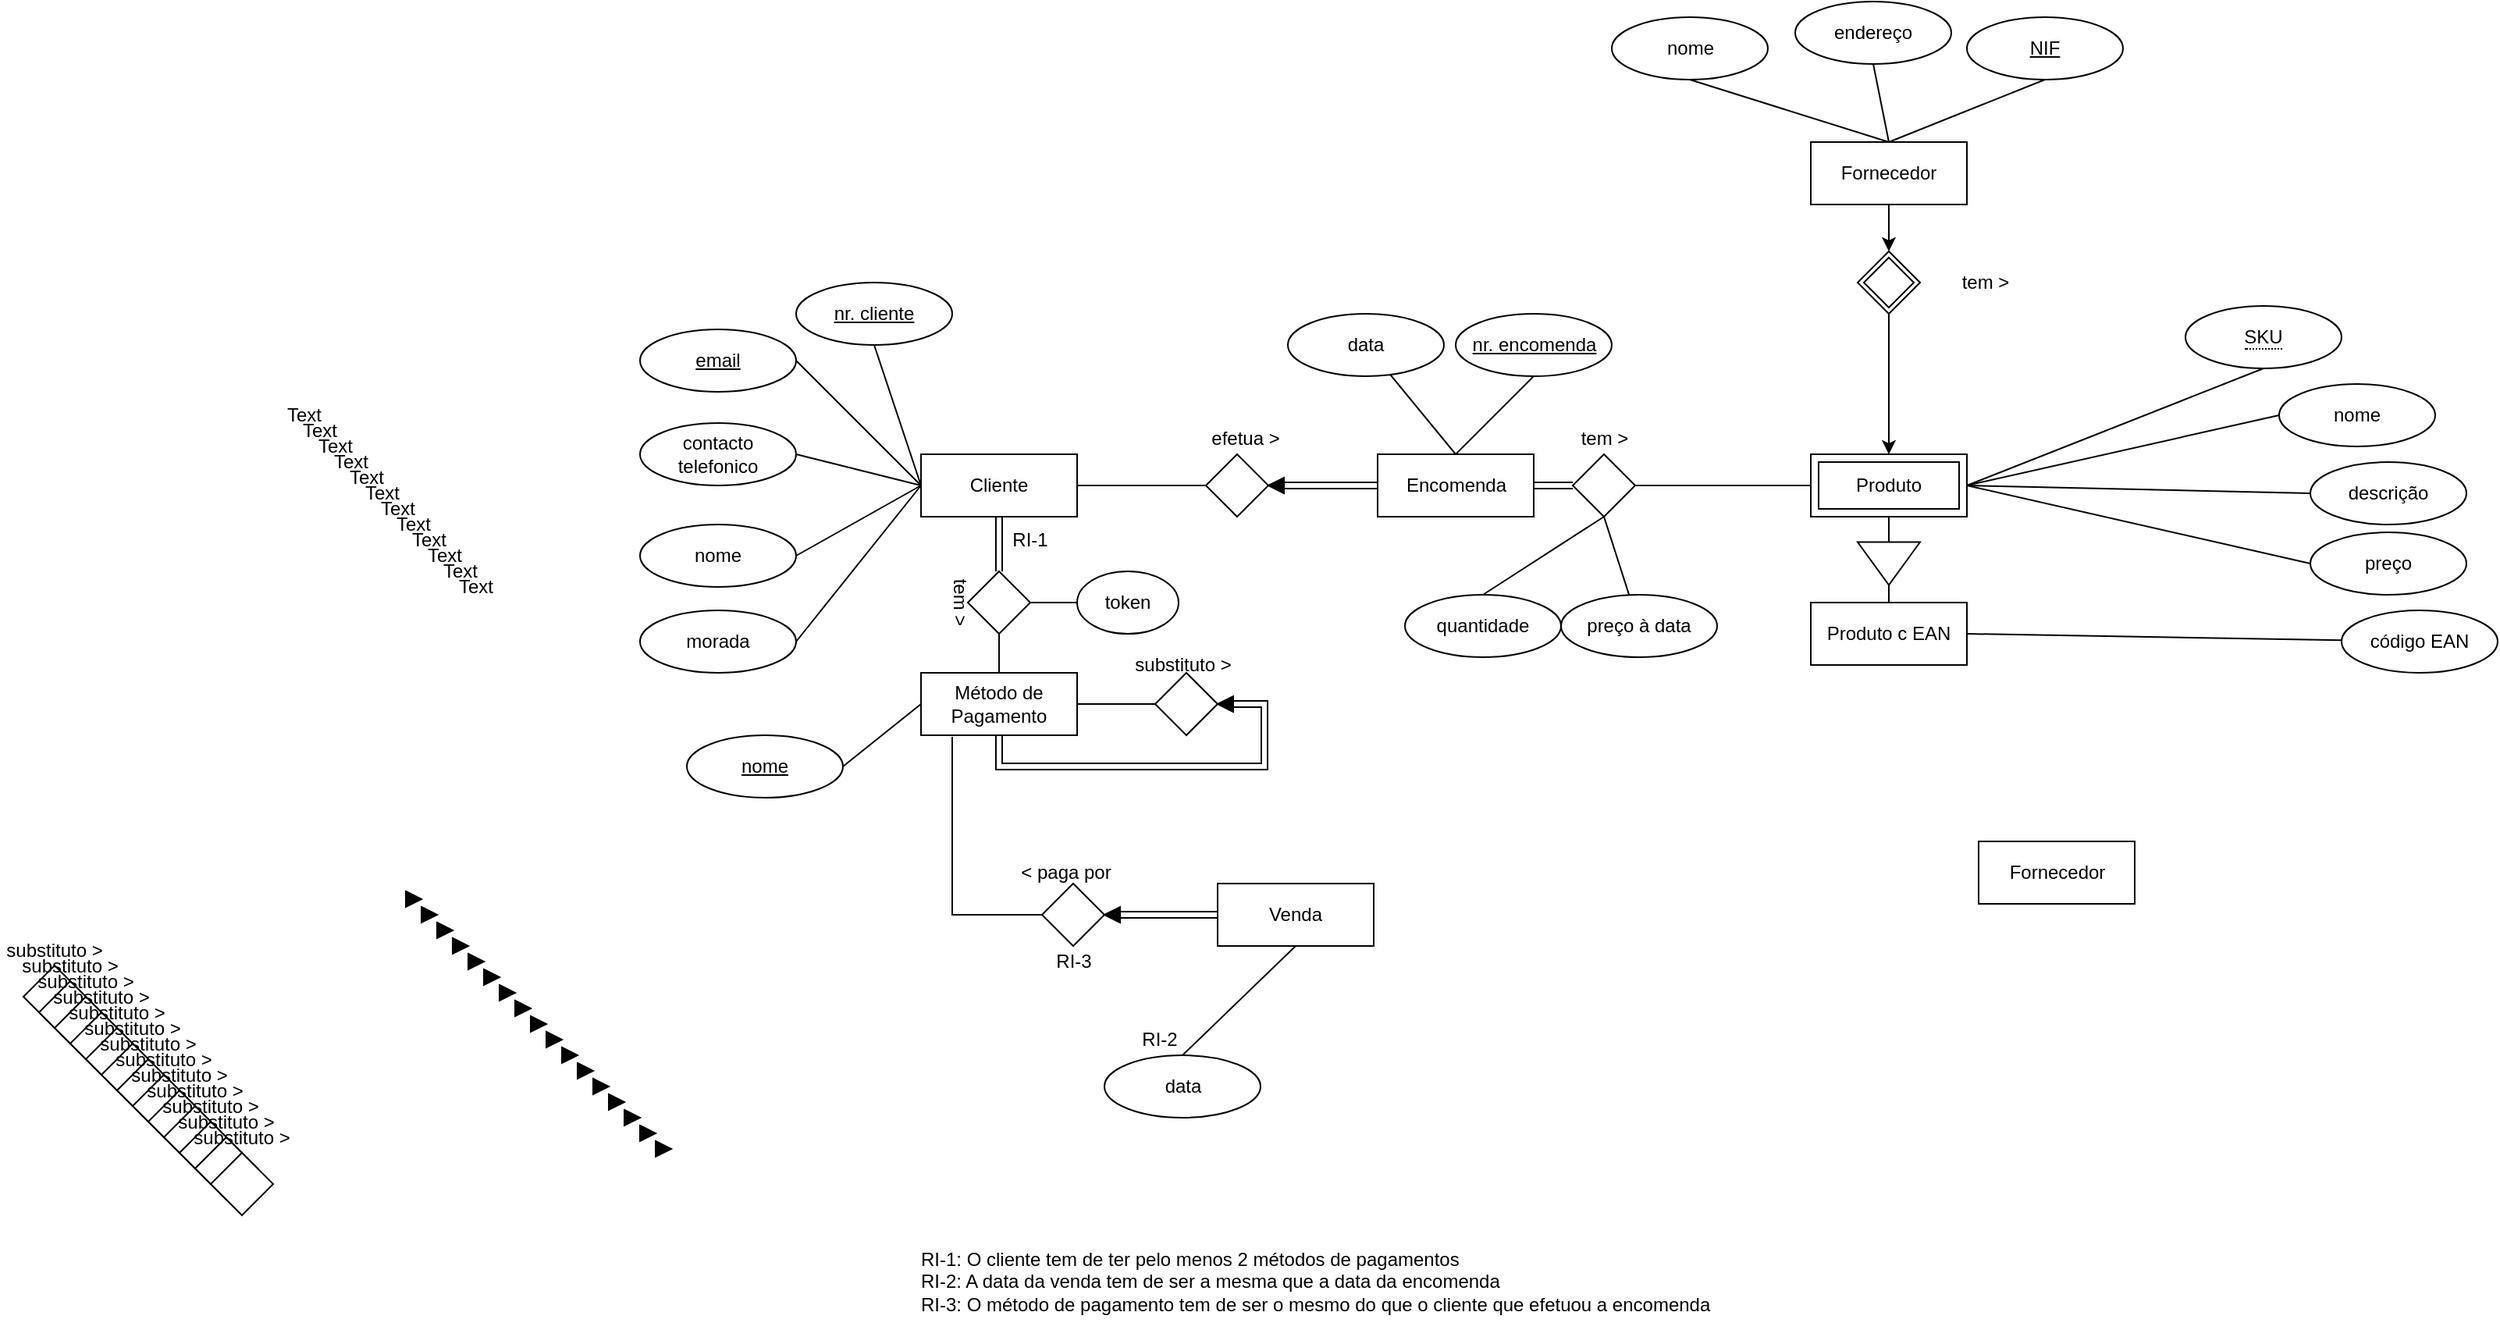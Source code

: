 <mxfile version="21.3.0" type="github">
  <diagram name="Página-1" id="y2fjRV4uYD4Q84c89YPK">
    <mxGraphModel dx="2684" dy="2190" grid="1" gridSize="10" guides="1" tooltips="1" connect="1" arrows="1" fold="1" page="1" pageScale="1" pageWidth="827" pageHeight="1169" math="0" shadow="0">
      <root>
        <mxCell id="0" />
        <mxCell id="1" parent="0" />
        <mxCell id="JnHoamfneufo5HsruB0j-102" style="edgeStyle=orthogonalEdgeStyle;rounded=0;orthogonalLoop=1;jettySize=auto;html=1;exitX=1;exitY=0.5;exitDx=0;exitDy=0;entryX=0;entryY=0.5;entryDx=0;entryDy=0;endArrow=none;endFill=0;" edge="1" parent="1" source="JnHoamfneufo5HsruB0j-5" target="JnHoamfneufo5HsruB0j-99">
          <mxGeometry relative="1" as="geometry">
            <mxPoint x="352.5" y="270" as="sourcePoint" />
          </mxGeometry>
        </mxCell>
        <mxCell id="JnHoamfneufo5HsruB0j-118" style="edgeStyle=orthogonalEdgeStyle;rounded=0;orthogonalLoop=1;jettySize=auto;html=1;exitX=0.5;exitY=1;exitDx=0;exitDy=0;entryX=0.5;entryY=0;entryDx=0;entryDy=0;shape=link;" edge="1" parent="1" source="JnHoamfneufo5HsruB0j-5" target="JnHoamfneufo5HsruB0j-97">
          <mxGeometry relative="1" as="geometry" />
        </mxCell>
        <mxCell id="JnHoamfneufo5HsruB0j-5" value="Cliente" style="whiteSpace=wrap;html=1;align=center;" vertex="1" parent="1">
          <mxGeometry x="150" y="250" width="100" height="40" as="geometry" />
        </mxCell>
        <mxCell id="JnHoamfneufo5HsruB0j-129" style="edgeStyle=orthogonalEdgeStyle;rounded=0;orthogonalLoop=1;jettySize=auto;html=1;exitX=1;exitY=0.5;exitDx=0;exitDy=0;entryX=0;entryY=0.5;entryDx=0;entryDy=0;shape=link;" edge="1" parent="1" source="JnHoamfneufo5HsruB0j-6" target="JnHoamfneufo5HsruB0j-95">
          <mxGeometry relative="1" as="geometry" />
        </mxCell>
        <mxCell id="JnHoamfneufo5HsruB0j-135" style="edgeStyle=orthogonalEdgeStyle;rounded=0;orthogonalLoop=1;jettySize=auto;html=1;exitX=0;exitY=0.5;exitDx=0;exitDy=0;entryX=0;entryY=0.5;entryDx=0;entryDy=0;shape=link;" edge="1" parent="1" source="JnHoamfneufo5HsruB0j-6" target="JnHoamfneufo5HsruB0j-131">
          <mxGeometry relative="1" as="geometry">
            <mxPoint x="425" y="270" as="targetPoint" />
            <Array as="points" />
          </mxGeometry>
        </mxCell>
        <mxCell id="JnHoamfneufo5HsruB0j-136" style="rounded=0;orthogonalLoop=1;jettySize=auto;html=1;exitX=0.5;exitY=0;exitDx=0;exitDy=0;endArrow=none;endFill=0;" edge="1" parent="1" source="JnHoamfneufo5HsruB0j-6" target="JnHoamfneufo5HsruB0j-104">
          <mxGeometry relative="1" as="geometry" />
        </mxCell>
        <mxCell id="JnHoamfneufo5HsruB0j-137" style="rounded=0;orthogonalLoop=1;jettySize=auto;html=1;exitX=0.5;exitY=0;exitDx=0;exitDy=0;entryX=0.5;entryY=1;entryDx=0;entryDy=0;endArrow=none;endFill=0;" edge="1" parent="1" source="JnHoamfneufo5HsruB0j-6" target="JnHoamfneufo5HsruB0j-105">
          <mxGeometry relative="1" as="geometry" />
        </mxCell>
        <mxCell id="JnHoamfneufo5HsruB0j-6" value="Encomenda" style="whiteSpace=wrap;html=1;align=center;" vertex="1" parent="1">
          <mxGeometry x="442.5" y="250" width="100" height="40" as="geometry" />
        </mxCell>
        <mxCell id="JnHoamfneufo5HsruB0j-130" style="edgeStyle=orthogonalEdgeStyle;rounded=0;orthogonalLoop=1;jettySize=auto;html=1;exitX=0;exitY=0.5;exitDx=0;exitDy=0;entryX=1;entryY=0.5;entryDx=0;entryDy=0;endArrow=none;endFill=0;" edge="1" parent="1" source="JnHoamfneufo5HsruB0j-7" target="JnHoamfneufo5HsruB0j-95">
          <mxGeometry relative="1" as="geometry" />
        </mxCell>
        <mxCell id="JnHoamfneufo5HsruB0j-142" style="rounded=0;orthogonalLoop=1;jettySize=auto;html=1;exitX=1;exitY=0.5;exitDx=0;exitDy=0;entryX=0.5;entryY=1;entryDx=0;entryDy=0;endArrow=none;endFill=0;" edge="1" parent="1" source="JnHoamfneufo5HsruB0j-7" target="JnHoamfneufo5HsruB0j-225">
          <mxGeometry relative="1" as="geometry">
            <mxPoint x="886.25" y="210" as="targetPoint" />
          </mxGeometry>
        </mxCell>
        <mxCell id="JnHoamfneufo5HsruB0j-217" style="edgeStyle=orthogonalEdgeStyle;rounded=0;orthogonalLoop=1;jettySize=auto;html=1;exitX=0.5;exitY=1;exitDx=0;exitDy=0;entryX=0;entryY=0.5;entryDx=0;entryDy=0;endArrow=none;endFill=0;" edge="1" parent="1" source="JnHoamfneufo5HsruB0j-7" target="JnHoamfneufo5HsruB0j-216">
          <mxGeometry relative="1" as="geometry" />
        </mxCell>
        <mxCell id="JnHoamfneufo5HsruB0j-41" style="edgeStyle=orthogonalEdgeStyle;rounded=0;orthogonalLoop=1;jettySize=auto;html=1;exitX=1;exitY=0.5;exitDx=0;exitDy=0;endArrow=none;endFill=0;" edge="1" parent="1" source="JnHoamfneufo5HsruB0j-8" target="JnHoamfneufo5HsruB0j-24">
          <mxGeometry relative="1" as="geometry" />
        </mxCell>
        <mxCell id="JnHoamfneufo5HsruB0j-62" style="edgeStyle=orthogonalEdgeStyle;rounded=0;orthogonalLoop=1;jettySize=auto;html=1;exitX=0.5;exitY=1;exitDx=0;exitDy=0;entryX=0;entryY=0.5;entryDx=0;entryDy=0;endArrow=none;endFill=0;shape=link;" edge="1" parent="1" source="JnHoamfneufo5HsruB0j-8" target="JnHoamfneufo5HsruB0j-44">
          <mxGeometry relative="1" as="geometry" />
        </mxCell>
        <mxCell id="JnHoamfneufo5HsruB0j-127" style="rounded=0;orthogonalLoop=1;jettySize=auto;html=1;exitX=0;exitY=0.5;exitDx=0;exitDy=0;entryX=1;entryY=0.5;entryDx=0;entryDy=0;endArrow=none;endFill=0;" edge="1" parent="1" source="JnHoamfneufo5HsruB0j-8" target="JnHoamfneufo5HsruB0j-126">
          <mxGeometry relative="1" as="geometry" />
        </mxCell>
        <mxCell id="JnHoamfneufo5HsruB0j-8" value="Método de Pagamento" style="whiteSpace=wrap;html=1;align=center;" vertex="1" parent="1">
          <mxGeometry x="150" y="390" width="100" height="40" as="geometry" />
        </mxCell>
        <mxCell id="JnHoamfneufo5HsruB0j-24" value="" style="shape=rhombus;perimeter=rhombusPerimeter;whiteSpace=wrap;html=1;align=center;" vertex="1" parent="1">
          <mxGeometry x="300" y="390" width="40" height="40" as="geometry" />
        </mxCell>
        <mxCell id="JnHoamfneufo5HsruB0j-25" value="Text" style="text;html=1;strokeColor=none;fillColor=none;align=center;verticalAlign=middle;whiteSpace=wrap;rounded=0;" vertex="1" parent="1">
          <mxGeometry x="-275" y="210" width="60" height="30" as="geometry" />
        </mxCell>
        <mxCell id="JnHoamfneufo5HsruB0j-26" value="Text" style="text;html=1;strokeColor=none;fillColor=none;align=center;verticalAlign=middle;whiteSpace=wrap;rounded=0;" vertex="1" parent="1">
          <mxGeometry x="-265" y="220" width="60" height="30" as="geometry" />
        </mxCell>
        <mxCell id="JnHoamfneufo5HsruB0j-27" value="Text" style="text;html=1;strokeColor=none;fillColor=none;align=center;verticalAlign=middle;whiteSpace=wrap;rounded=0;" vertex="1" parent="1">
          <mxGeometry x="-255" y="230" width="60" height="30" as="geometry" />
        </mxCell>
        <mxCell id="JnHoamfneufo5HsruB0j-28" value="Text" style="text;html=1;strokeColor=none;fillColor=none;align=center;verticalAlign=middle;whiteSpace=wrap;rounded=0;" vertex="1" parent="1">
          <mxGeometry x="-245" y="240" width="60" height="30" as="geometry" />
        </mxCell>
        <mxCell id="JnHoamfneufo5HsruB0j-29" value="Text" style="text;html=1;strokeColor=none;fillColor=none;align=center;verticalAlign=middle;whiteSpace=wrap;rounded=0;" vertex="1" parent="1">
          <mxGeometry x="-235" y="250" width="60" height="30" as="geometry" />
        </mxCell>
        <mxCell id="JnHoamfneufo5HsruB0j-30" value="Text" style="text;html=1;strokeColor=none;fillColor=none;align=center;verticalAlign=middle;whiteSpace=wrap;rounded=0;" vertex="1" parent="1">
          <mxGeometry x="-225" y="260" width="60" height="30" as="geometry" />
        </mxCell>
        <mxCell id="JnHoamfneufo5HsruB0j-31" value="Text" style="text;html=1;strokeColor=none;fillColor=none;align=center;verticalAlign=middle;whiteSpace=wrap;rounded=0;" vertex="1" parent="1">
          <mxGeometry x="-215" y="270" width="60" height="30" as="geometry" />
        </mxCell>
        <mxCell id="JnHoamfneufo5HsruB0j-32" value="Text" style="text;html=1;strokeColor=none;fillColor=none;align=center;verticalAlign=middle;whiteSpace=wrap;rounded=0;" vertex="1" parent="1">
          <mxGeometry x="-205" y="280" width="60" height="30" as="geometry" />
        </mxCell>
        <mxCell id="JnHoamfneufo5HsruB0j-33" value="Text" style="text;html=1;strokeColor=none;fillColor=none;align=center;verticalAlign=middle;whiteSpace=wrap;rounded=0;" vertex="1" parent="1">
          <mxGeometry x="-195" y="290" width="60" height="30" as="geometry" />
        </mxCell>
        <mxCell id="JnHoamfneufo5HsruB0j-34" value="Text" style="text;html=1;strokeColor=none;fillColor=none;align=center;verticalAlign=middle;whiteSpace=wrap;rounded=0;" vertex="1" parent="1">
          <mxGeometry x="-185" y="300" width="60" height="30" as="geometry" />
        </mxCell>
        <mxCell id="JnHoamfneufo5HsruB0j-35" value="Text" style="text;html=1;strokeColor=none;fillColor=none;align=center;verticalAlign=middle;whiteSpace=wrap;rounded=0;" vertex="1" parent="1">
          <mxGeometry x="-175" y="310" width="60" height="30" as="geometry" />
        </mxCell>
        <mxCell id="JnHoamfneufo5HsruB0j-36" value="Text" style="text;html=1;strokeColor=none;fillColor=none;align=center;verticalAlign=middle;whiteSpace=wrap;rounded=0;" vertex="1" parent="1">
          <mxGeometry x="-165" y="320" width="60" height="30" as="geometry" />
        </mxCell>
        <mxCell id="JnHoamfneufo5HsruB0j-37" value="&lt;div style=&quot;&quot;&gt;&lt;span style=&quot;background-color: initial;&quot;&gt;RI-1: O cliente tem de ter pelo menos 2 métodos de pagamentos&lt;/span&gt;&lt;/div&gt;RI-2: A data da venda tem de ser a mesma que a data da encomenda&lt;br&gt;&lt;span style=&quot;background-color: initial;&quot;&gt;RI-3: O método de pagamento tem de ser o mesmo do que o cliente que efetuou a encomenda&lt;/span&gt;" style="text;html=1;strokeColor=none;fillColor=none;align=left;verticalAlign=middle;whiteSpace=wrap;rounded=0;" vertex="1" parent="1">
          <mxGeometry x="147.5" y="750" width="572.5" height="60" as="geometry" />
        </mxCell>
        <mxCell id="JnHoamfneufo5HsruB0j-38" value="RI-2" style="text;html=1;strokeColor=none;fillColor=none;align=center;verticalAlign=middle;whiteSpace=wrap;rounded=0;" vertex="1" parent="1">
          <mxGeometry x="272.5" y="610" width="60" height="30" as="geometry" />
        </mxCell>
        <mxCell id="JnHoamfneufo5HsruB0j-39" value="RI-1" style="text;html=1;strokeColor=none;fillColor=none;align=center;verticalAlign=middle;whiteSpace=wrap;rounded=0;" vertex="1" parent="1">
          <mxGeometry x="190" y="290" width="60" height="30" as="geometry" />
        </mxCell>
        <mxCell id="JnHoamfneufo5HsruB0j-40" value="substituto &amp;gt;" style="text;html=1;strokeColor=none;fillColor=none;align=center;verticalAlign=middle;whiteSpace=wrap;rounded=0;" vertex="1" parent="1">
          <mxGeometry x="282.5" y="370" width="70" height="30" as="geometry" />
        </mxCell>
        <mxCell id="JnHoamfneufo5HsruB0j-44" value="" style="triangle;whiteSpace=wrap;html=1;fillStyle=solid;fillColor=#030303;rotation=-180;" vertex="1" parent="1">
          <mxGeometry x="340" y="405" width="10" height="10" as="geometry" />
        </mxCell>
        <mxCell id="JnHoamfneufo5HsruB0j-45" value="" style="triangle;whiteSpace=wrap;html=1;fillStyle=solid;fillColor=#030303;" vertex="1" parent="1">
          <mxGeometry x="-180" y="530" width="10" height="10" as="geometry" />
        </mxCell>
        <mxCell id="JnHoamfneufo5HsruB0j-46" value="" style="triangle;whiteSpace=wrap;html=1;fillStyle=solid;fillColor=#030303;" vertex="1" parent="1">
          <mxGeometry x="-170" y="540" width="10" height="10" as="geometry" />
        </mxCell>
        <mxCell id="JnHoamfneufo5HsruB0j-47" value="" style="triangle;whiteSpace=wrap;html=1;fillStyle=solid;fillColor=#030303;" vertex="1" parent="1">
          <mxGeometry x="-160" y="550" width="10" height="10" as="geometry" />
        </mxCell>
        <mxCell id="JnHoamfneufo5HsruB0j-48" value="" style="triangle;whiteSpace=wrap;html=1;fillStyle=solid;fillColor=#030303;" vertex="1" parent="1">
          <mxGeometry x="-150" y="560" width="10" height="10" as="geometry" />
        </mxCell>
        <mxCell id="JnHoamfneufo5HsruB0j-49" value="" style="triangle;whiteSpace=wrap;html=1;fillStyle=solid;fillColor=#030303;" vertex="1" parent="1">
          <mxGeometry x="-140" y="570" width="10" height="10" as="geometry" />
        </mxCell>
        <mxCell id="JnHoamfneufo5HsruB0j-50" value="" style="triangle;whiteSpace=wrap;html=1;fillStyle=solid;fillColor=#030303;" vertex="1" parent="1">
          <mxGeometry x="-130" y="580" width="10" height="10" as="geometry" />
        </mxCell>
        <mxCell id="JnHoamfneufo5HsruB0j-51" value="" style="triangle;whiteSpace=wrap;html=1;fillStyle=solid;fillColor=#030303;" vertex="1" parent="1">
          <mxGeometry x="-120" y="590" width="10" height="10" as="geometry" />
        </mxCell>
        <mxCell id="JnHoamfneufo5HsruB0j-52" value="" style="triangle;whiteSpace=wrap;html=1;fillStyle=solid;fillColor=#030303;" vertex="1" parent="1">
          <mxGeometry x="-110" y="600" width="10" height="10" as="geometry" />
        </mxCell>
        <mxCell id="JnHoamfneufo5HsruB0j-53" value="" style="triangle;whiteSpace=wrap;html=1;fillStyle=solid;fillColor=#030303;" vertex="1" parent="1">
          <mxGeometry x="-100" y="610" width="10" height="10" as="geometry" />
        </mxCell>
        <mxCell id="JnHoamfneufo5HsruB0j-54" value="" style="triangle;whiteSpace=wrap;html=1;fillStyle=solid;fillColor=#030303;" vertex="1" parent="1">
          <mxGeometry x="-90" y="620" width="10" height="10" as="geometry" />
        </mxCell>
        <mxCell id="JnHoamfneufo5HsruB0j-55" value="" style="triangle;whiteSpace=wrap;html=1;fillStyle=solid;fillColor=#030303;" vertex="1" parent="1">
          <mxGeometry x="-80" y="630" width="10" height="10" as="geometry" />
        </mxCell>
        <mxCell id="JnHoamfneufo5HsruB0j-56" value="" style="triangle;whiteSpace=wrap;html=1;fillStyle=solid;fillColor=#030303;" vertex="1" parent="1">
          <mxGeometry x="-70" y="640" width="10" height="10" as="geometry" />
        </mxCell>
        <mxCell id="JnHoamfneufo5HsruB0j-57" value="" style="triangle;whiteSpace=wrap;html=1;fillStyle=solid;fillColor=#030303;" vertex="1" parent="1">
          <mxGeometry x="-60" y="650" width="10" height="10" as="geometry" />
        </mxCell>
        <mxCell id="JnHoamfneufo5HsruB0j-58" value="" style="triangle;whiteSpace=wrap;html=1;fillStyle=solid;fillColor=#030303;" vertex="1" parent="1">
          <mxGeometry x="-50" y="660" width="10" height="10" as="geometry" />
        </mxCell>
        <mxCell id="JnHoamfneufo5HsruB0j-59" value="" style="triangle;whiteSpace=wrap;html=1;fillStyle=solid;fillColor=#030303;" vertex="1" parent="1">
          <mxGeometry x="-40" y="670" width="10" height="10" as="geometry" />
        </mxCell>
        <mxCell id="JnHoamfneufo5HsruB0j-60" value="" style="triangle;whiteSpace=wrap;html=1;fillStyle=solid;fillColor=#030303;" vertex="1" parent="1">
          <mxGeometry x="-30" y="680" width="10" height="10" as="geometry" />
        </mxCell>
        <mxCell id="JnHoamfneufo5HsruB0j-61" value="" style="triangle;whiteSpace=wrap;html=1;fillStyle=solid;fillColor=#030303;" vertex="1" parent="1">
          <mxGeometry x="-20" y="690" width="10" height="10" as="geometry" />
        </mxCell>
        <mxCell id="JnHoamfneufo5HsruB0j-148" style="edgeStyle=orthogonalEdgeStyle;rounded=0;orthogonalLoop=1;jettySize=auto;html=1;exitX=0;exitY=0.5;exitDx=0;exitDy=0;endArrow=none;endFill=0;" edge="1" parent="1" source="JnHoamfneufo5HsruB0j-93">
          <mxGeometry relative="1" as="geometry">
            <mxPoint x="170" y="431" as="targetPoint" />
            <Array as="points">
              <mxPoint x="170" y="545" />
              <mxPoint x="170" y="431" />
            </Array>
          </mxGeometry>
        </mxCell>
        <mxCell id="JnHoamfneufo5HsruB0j-93" value="" style="shape=rhombus;perimeter=rhombusPerimeter;whiteSpace=wrap;html=1;align=center;" vertex="1" parent="1">
          <mxGeometry x="227.5" y="525" width="40" height="40" as="geometry" />
        </mxCell>
        <mxCell id="JnHoamfneufo5HsruB0j-94" value="&amp;lt; paga por" style="text;html=1;strokeColor=none;fillColor=none;align=center;verticalAlign=middle;whiteSpace=wrap;rounded=0;" vertex="1" parent="1">
          <mxGeometry x="207.5" y="502.5" width="70" height="30" as="geometry" />
        </mxCell>
        <mxCell id="JnHoamfneufo5HsruB0j-140" style="rounded=0;orthogonalLoop=1;jettySize=auto;html=1;exitX=0.5;exitY=1;exitDx=0;exitDy=0;entryX=0.5;entryY=0;entryDx=0;entryDy=0;endArrow=none;endFill=0;" edge="1" parent="1" source="JnHoamfneufo5HsruB0j-95" target="JnHoamfneufo5HsruB0j-139">
          <mxGeometry relative="1" as="geometry" />
        </mxCell>
        <mxCell id="JnHoamfneufo5HsruB0j-223" style="rounded=0;orthogonalLoop=1;jettySize=auto;html=1;exitX=0.5;exitY=1;exitDx=0;exitDy=0;endArrow=none;endFill=0;" edge="1" parent="1" source="JnHoamfneufo5HsruB0j-95" target="JnHoamfneufo5HsruB0j-222">
          <mxGeometry relative="1" as="geometry" />
        </mxCell>
        <mxCell id="JnHoamfneufo5HsruB0j-95" value="" style="shape=rhombus;perimeter=rhombusPerimeter;whiteSpace=wrap;html=1;align=center;" vertex="1" parent="1">
          <mxGeometry x="567.5" y="250" width="40" height="40" as="geometry" />
        </mxCell>
        <mxCell id="JnHoamfneufo5HsruB0j-96" value="tem &amp;gt;" style="text;html=1;strokeColor=none;fillColor=none;align=center;verticalAlign=middle;whiteSpace=wrap;rounded=0;" vertex="1" parent="1">
          <mxGeometry x="552.5" y="225" width="70" height="30" as="geometry" />
        </mxCell>
        <mxCell id="JnHoamfneufo5HsruB0j-119" style="edgeStyle=orthogonalEdgeStyle;rounded=0;orthogonalLoop=1;jettySize=auto;html=1;exitX=0.5;exitY=1;exitDx=0;exitDy=0;entryX=0.5;entryY=0;entryDx=0;entryDy=0;endArrow=none;endFill=0;" edge="1" parent="1" source="JnHoamfneufo5HsruB0j-97" target="JnHoamfneufo5HsruB0j-8">
          <mxGeometry relative="1" as="geometry" />
        </mxCell>
        <mxCell id="JnHoamfneufo5HsruB0j-123" style="edgeStyle=orthogonalEdgeStyle;rounded=0;orthogonalLoop=1;jettySize=auto;html=1;exitX=1;exitY=0.5;exitDx=0;exitDy=0;entryX=0;entryY=0.5;entryDx=0;entryDy=0;endArrow=none;endFill=0;" edge="1" parent="1" source="JnHoamfneufo5HsruB0j-97" target="JnHoamfneufo5HsruB0j-121">
          <mxGeometry relative="1" as="geometry" />
        </mxCell>
        <mxCell id="JnHoamfneufo5HsruB0j-97" value="" style="shape=rhombus;perimeter=rhombusPerimeter;whiteSpace=wrap;html=1;align=center;" vertex="1" parent="1">
          <mxGeometry x="180" y="325" width="40" height="40" as="geometry" />
        </mxCell>
        <mxCell id="JnHoamfneufo5HsruB0j-98" value="tem &amp;gt;" style="text;html=1;strokeColor=none;fillColor=none;align=center;verticalAlign=middle;whiteSpace=wrap;rounded=0;rotation=90;" vertex="1" parent="1">
          <mxGeometry x="150" y="330" width="50" height="30" as="geometry" />
        </mxCell>
        <mxCell id="JnHoamfneufo5HsruB0j-104" value="data" style="ellipse;whiteSpace=wrap;html=1;align=center;" vertex="1" parent="1">
          <mxGeometry x="385" y="160" width="100" height="40" as="geometry" />
        </mxCell>
        <mxCell id="JnHoamfneufo5HsruB0j-105" value="nr. encomenda" style="ellipse;whiteSpace=wrap;html=1;align=center;fontStyle=4" vertex="1" parent="1">
          <mxGeometry x="492.5" y="160" width="100" height="40" as="geometry" />
        </mxCell>
        <mxCell id="JnHoamfneufo5HsruB0j-111" style="rounded=0;orthogonalLoop=1;jettySize=auto;html=1;exitX=1;exitY=0.5;exitDx=0;exitDy=0;entryX=0;entryY=0.5;entryDx=0;entryDy=0;endArrow=none;endFill=0;" edge="1" parent="1" source="JnHoamfneufo5HsruB0j-106" target="JnHoamfneufo5HsruB0j-5">
          <mxGeometry relative="1" as="geometry" />
        </mxCell>
        <mxCell id="JnHoamfneufo5HsruB0j-106" value="contacto telefonico" style="ellipse;whiteSpace=wrap;html=1;align=center;" vertex="1" parent="1">
          <mxGeometry x="-30" y="230" width="100" height="40" as="geometry" />
        </mxCell>
        <mxCell id="JnHoamfneufo5HsruB0j-112" style="rounded=0;orthogonalLoop=1;jettySize=auto;html=1;exitX=1;exitY=0.5;exitDx=0;exitDy=0;entryX=0;entryY=0.5;entryDx=0;entryDy=0;endArrow=none;endFill=0;" edge="1" parent="1" source="JnHoamfneufo5HsruB0j-107" target="JnHoamfneufo5HsruB0j-5">
          <mxGeometry relative="1" as="geometry" />
        </mxCell>
        <mxCell id="JnHoamfneufo5HsruB0j-107" value="nome" style="ellipse;whiteSpace=wrap;html=1;align=center;" vertex="1" parent="1">
          <mxGeometry x="-30" y="295" width="100" height="40" as="geometry" />
        </mxCell>
        <mxCell id="JnHoamfneufo5HsruB0j-113" style="rounded=0;orthogonalLoop=1;jettySize=auto;html=1;exitX=1;exitY=0.5;exitDx=0;exitDy=0;entryX=0;entryY=0.5;entryDx=0;entryDy=0;endArrow=none;endFill=0;" edge="1" parent="1" source="JnHoamfneufo5HsruB0j-108" target="JnHoamfneufo5HsruB0j-5">
          <mxGeometry relative="1" as="geometry" />
        </mxCell>
        <mxCell id="JnHoamfneufo5HsruB0j-108" value="morada" style="ellipse;whiteSpace=wrap;html=1;align=center;" vertex="1" parent="1">
          <mxGeometry x="-30" y="350" width="100" height="40" as="geometry" />
        </mxCell>
        <mxCell id="JnHoamfneufo5HsruB0j-114" style="rounded=0;orthogonalLoop=1;jettySize=auto;html=1;exitX=1;exitY=0.5;exitDx=0;exitDy=0;endArrow=none;endFill=0;" edge="1" parent="1" source="JnHoamfneufo5HsruB0j-109">
          <mxGeometry relative="1" as="geometry">
            <mxPoint x="150" y="270" as="targetPoint" />
          </mxGeometry>
        </mxCell>
        <mxCell id="JnHoamfneufo5HsruB0j-109" value="email" style="ellipse;whiteSpace=wrap;html=1;align=center;fontStyle=4;" vertex="1" parent="1">
          <mxGeometry x="-30" y="170" width="100" height="40" as="geometry" />
        </mxCell>
        <mxCell id="JnHoamfneufo5HsruB0j-115" style="rounded=0;orthogonalLoop=1;jettySize=auto;html=1;exitX=0.5;exitY=1;exitDx=0;exitDy=0;endArrow=none;endFill=0;" edge="1" parent="1" source="JnHoamfneufo5HsruB0j-110">
          <mxGeometry relative="1" as="geometry">
            <mxPoint x="150" y="270" as="targetPoint" />
          </mxGeometry>
        </mxCell>
        <mxCell id="JnHoamfneufo5HsruB0j-110" value="nr. cliente" style="ellipse;whiteSpace=wrap;html=1;align=center;fontStyle=4;" vertex="1" parent="1">
          <mxGeometry x="70" y="140" width="100" height="40" as="geometry" />
        </mxCell>
        <mxCell id="JnHoamfneufo5HsruB0j-121" value="token" style="ellipse;whiteSpace=wrap;html=1;align=center;" vertex="1" parent="1">
          <mxGeometry x="250" y="325" width="65" height="40" as="geometry" />
        </mxCell>
        <mxCell id="JnHoamfneufo5HsruB0j-126" value="nome" style="ellipse;whiteSpace=wrap;html=1;align=center;fontStyle=4;" vertex="1" parent="1">
          <mxGeometry y="430" width="100" height="40" as="geometry" />
        </mxCell>
        <mxCell id="JnHoamfneufo5HsruB0j-139" value="quantidade" style="ellipse;whiteSpace=wrap;html=1;align=center;" vertex="1" parent="1">
          <mxGeometry x="460" y="340" width="100" height="40" as="geometry" />
        </mxCell>
        <mxCell id="JnHoamfneufo5HsruB0j-150" style="edgeStyle=orthogonalEdgeStyle;rounded=0;orthogonalLoop=1;jettySize=auto;html=1;exitX=0;exitY=0.5;exitDx=0;exitDy=0;entryX=0;entryY=0.5;entryDx=0;entryDy=0;endArrow=none;endFill=0;shape=link;" edge="1" parent="1" source="JnHoamfneufo5HsruB0j-143" target="JnHoamfneufo5HsruB0j-149">
          <mxGeometry relative="1" as="geometry" />
        </mxCell>
        <mxCell id="JnHoamfneufo5HsruB0j-143" value="Venda" style="whiteSpace=wrap;html=1;align=center;" vertex="1" parent="1">
          <mxGeometry x="340" y="525" width="100" height="40" as="geometry" />
        </mxCell>
        <mxCell id="JnHoamfneufo5HsruB0j-145" style="rounded=0;orthogonalLoop=1;jettySize=auto;html=1;exitX=0.5;exitY=0;exitDx=0;exitDy=0;entryX=0.5;entryY=1;entryDx=0;entryDy=0;endArrow=none;endFill=0;" edge="1" parent="1" source="JnHoamfneufo5HsruB0j-144" target="JnHoamfneufo5HsruB0j-143">
          <mxGeometry relative="1" as="geometry" />
        </mxCell>
        <mxCell id="JnHoamfneufo5HsruB0j-144" value="data" style="ellipse;whiteSpace=wrap;html=1;align=center;" vertex="1" parent="1">
          <mxGeometry x="267.5" y="635" width="100" height="40" as="geometry" />
        </mxCell>
        <mxCell id="JnHoamfneufo5HsruB0j-149" value="" style="triangle;whiteSpace=wrap;html=1;fillStyle=solid;fillColor=#030303;rotation=-180;" vertex="1" parent="1">
          <mxGeometry x="267.5" y="540" width="10" height="10" as="geometry" />
        </mxCell>
        <mxCell id="JnHoamfneufo5HsruB0j-151" value="RI-3" style="text;html=1;strokeColor=none;fillColor=none;align=center;verticalAlign=middle;whiteSpace=wrap;rounded=0;" vertex="1" parent="1">
          <mxGeometry x="217.5" y="560" width="60" height="30" as="geometry" />
        </mxCell>
        <mxCell id="JnHoamfneufo5HsruB0j-155" value="" style="group" vertex="1" connectable="0" parent="1">
          <mxGeometry x="322.5" y="225" width="70" height="65" as="geometry" />
        </mxCell>
        <mxCell id="JnHoamfneufo5HsruB0j-100" value="efetua &amp;gt;" style="text;html=1;strokeColor=none;fillColor=none;align=center;verticalAlign=middle;whiteSpace=wrap;rounded=0;" vertex="1" parent="JnHoamfneufo5HsruB0j-155">
          <mxGeometry width="70" height="30" as="geometry" />
        </mxCell>
        <mxCell id="JnHoamfneufo5HsruB0j-154" value="" style="group" vertex="1" connectable="0" parent="JnHoamfneufo5HsruB0j-155">
          <mxGeometry x="10" y="25" width="50" height="40" as="geometry" />
        </mxCell>
        <mxCell id="JnHoamfneufo5HsruB0j-99" value="" style="shape=rhombus;perimeter=rhombusPerimeter;whiteSpace=wrap;html=1;align=center;" vertex="1" parent="JnHoamfneufo5HsruB0j-154">
          <mxGeometry width="40" height="40" as="geometry" />
        </mxCell>
        <mxCell id="JnHoamfneufo5HsruB0j-131" value="" style="triangle;whiteSpace=wrap;html=1;fillStyle=solid;fillColor=#030303;rotation=-180;" vertex="1" parent="JnHoamfneufo5HsruB0j-154">
          <mxGeometry x="40" y="15" width="10" height="10" as="geometry" />
        </mxCell>
        <mxCell id="JnHoamfneufo5HsruB0j-157" value="" style="group" vertex="1" connectable="0" parent="1">
          <mxGeometry x="-440" y="552.5" width="70" height="65" as="geometry" />
        </mxCell>
        <mxCell id="JnHoamfneufo5HsruB0j-158" value="" style="shape=rhombus;perimeter=rhombusPerimeter;whiteSpace=wrap;html=1;align=center;" vertex="1" parent="JnHoamfneufo5HsruB0j-157">
          <mxGeometry x="15" y="25" width="40" height="40" as="geometry" />
        </mxCell>
        <mxCell id="JnHoamfneufo5HsruB0j-159" value="substituto &amp;gt;" style="text;html=1;strokeColor=none;fillColor=none;align=center;verticalAlign=middle;whiteSpace=wrap;rounded=0;" vertex="1" parent="JnHoamfneufo5HsruB0j-157">
          <mxGeometry width="70" height="30" as="geometry" />
        </mxCell>
        <mxCell id="JnHoamfneufo5HsruB0j-169" value="" style="group" vertex="1" connectable="0" parent="1">
          <mxGeometry x="-430" y="562.5" width="70" height="65" as="geometry" />
        </mxCell>
        <mxCell id="JnHoamfneufo5HsruB0j-170" value="" style="shape=rhombus;perimeter=rhombusPerimeter;whiteSpace=wrap;html=1;align=center;" vertex="1" parent="JnHoamfneufo5HsruB0j-169">
          <mxGeometry x="15" y="25" width="40" height="40" as="geometry" />
        </mxCell>
        <mxCell id="JnHoamfneufo5HsruB0j-171" value="substituto &amp;gt;" style="text;html=1;strokeColor=none;fillColor=none;align=center;verticalAlign=middle;whiteSpace=wrap;rounded=0;" vertex="1" parent="JnHoamfneufo5HsruB0j-169">
          <mxGeometry width="70" height="30" as="geometry" />
        </mxCell>
        <mxCell id="JnHoamfneufo5HsruB0j-172" value="" style="group" vertex="1" connectable="0" parent="1">
          <mxGeometry x="-420" y="572.5" width="70" height="65" as="geometry" />
        </mxCell>
        <mxCell id="JnHoamfneufo5HsruB0j-173" value="" style="shape=rhombus;perimeter=rhombusPerimeter;whiteSpace=wrap;html=1;align=center;" vertex="1" parent="JnHoamfneufo5HsruB0j-172">
          <mxGeometry x="15" y="25" width="40" height="40" as="geometry" />
        </mxCell>
        <mxCell id="JnHoamfneufo5HsruB0j-174" value="substituto &amp;gt;" style="text;html=1;strokeColor=none;fillColor=none;align=center;verticalAlign=middle;whiteSpace=wrap;rounded=0;" vertex="1" parent="JnHoamfneufo5HsruB0j-172">
          <mxGeometry width="70" height="30" as="geometry" />
        </mxCell>
        <mxCell id="JnHoamfneufo5HsruB0j-175" value="" style="group" vertex="1" connectable="0" parent="1">
          <mxGeometry x="-410" y="582.5" width="70" height="65" as="geometry" />
        </mxCell>
        <mxCell id="JnHoamfneufo5HsruB0j-176" value="" style="shape=rhombus;perimeter=rhombusPerimeter;whiteSpace=wrap;html=1;align=center;" vertex="1" parent="JnHoamfneufo5HsruB0j-175">
          <mxGeometry x="15" y="25" width="40" height="40" as="geometry" />
        </mxCell>
        <mxCell id="JnHoamfneufo5HsruB0j-177" value="substituto &amp;gt;" style="text;html=1;strokeColor=none;fillColor=none;align=center;verticalAlign=middle;whiteSpace=wrap;rounded=0;" vertex="1" parent="JnHoamfneufo5HsruB0j-175">
          <mxGeometry width="70" height="30" as="geometry" />
        </mxCell>
        <mxCell id="JnHoamfneufo5HsruB0j-178" value="" style="group" vertex="1" connectable="0" parent="1">
          <mxGeometry x="-400" y="592.5" width="70" height="65" as="geometry" />
        </mxCell>
        <mxCell id="JnHoamfneufo5HsruB0j-179" value="" style="shape=rhombus;perimeter=rhombusPerimeter;whiteSpace=wrap;html=1;align=center;" vertex="1" parent="JnHoamfneufo5HsruB0j-178">
          <mxGeometry x="15" y="25" width="40" height="40" as="geometry" />
        </mxCell>
        <mxCell id="JnHoamfneufo5HsruB0j-180" value="substituto &amp;gt;" style="text;html=1;strokeColor=none;fillColor=none;align=center;verticalAlign=middle;whiteSpace=wrap;rounded=0;" vertex="1" parent="JnHoamfneufo5HsruB0j-178">
          <mxGeometry width="70" height="30" as="geometry" />
        </mxCell>
        <mxCell id="JnHoamfneufo5HsruB0j-181" value="" style="group" vertex="1" connectable="0" parent="1">
          <mxGeometry x="-390" y="602.5" width="70" height="65" as="geometry" />
        </mxCell>
        <mxCell id="JnHoamfneufo5HsruB0j-182" value="" style="shape=rhombus;perimeter=rhombusPerimeter;whiteSpace=wrap;html=1;align=center;" vertex="1" parent="JnHoamfneufo5HsruB0j-181">
          <mxGeometry x="15" y="25" width="40" height="40" as="geometry" />
        </mxCell>
        <mxCell id="JnHoamfneufo5HsruB0j-183" value="substituto &amp;gt;" style="text;html=1;strokeColor=none;fillColor=none;align=center;verticalAlign=middle;whiteSpace=wrap;rounded=0;" vertex="1" parent="JnHoamfneufo5HsruB0j-181">
          <mxGeometry width="70" height="30" as="geometry" />
        </mxCell>
        <mxCell id="JnHoamfneufo5HsruB0j-184" value="" style="group" vertex="1" connectable="0" parent="1">
          <mxGeometry x="-380" y="612.5" width="70" height="65" as="geometry" />
        </mxCell>
        <mxCell id="JnHoamfneufo5HsruB0j-185" value="" style="shape=rhombus;perimeter=rhombusPerimeter;whiteSpace=wrap;html=1;align=center;" vertex="1" parent="JnHoamfneufo5HsruB0j-184">
          <mxGeometry x="15" y="25" width="40" height="40" as="geometry" />
        </mxCell>
        <mxCell id="JnHoamfneufo5HsruB0j-186" value="substituto &amp;gt;" style="text;html=1;strokeColor=none;fillColor=none;align=center;verticalAlign=middle;whiteSpace=wrap;rounded=0;" vertex="1" parent="JnHoamfneufo5HsruB0j-184">
          <mxGeometry width="70" height="30" as="geometry" />
        </mxCell>
        <mxCell id="JnHoamfneufo5HsruB0j-187" value="" style="group" vertex="1" connectable="0" parent="1">
          <mxGeometry x="-370" y="622.5" width="70" height="65" as="geometry" />
        </mxCell>
        <mxCell id="JnHoamfneufo5HsruB0j-188" value="" style="shape=rhombus;perimeter=rhombusPerimeter;whiteSpace=wrap;html=1;align=center;" vertex="1" parent="JnHoamfneufo5HsruB0j-187">
          <mxGeometry x="15" y="25" width="40" height="40" as="geometry" />
        </mxCell>
        <mxCell id="JnHoamfneufo5HsruB0j-189" value="substituto &amp;gt;" style="text;html=1;strokeColor=none;fillColor=none;align=center;verticalAlign=middle;whiteSpace=wrap;rounded=0;" vertex="1" parent="JnHoamfneufo5HsruB0j-187">
          <mxGeometry width="70" height="30" as="geometry" />
        </mxCell>
        <mxCell id="JnHoamfneufo5HsruB0j-190" value="" style="group" vertex="1" connectable="0" parent="1">
          <mxGeometry x="-360" y="632.5" width="70" height="65" as="geometry" />
        </mxCell>
        <mxCell id="JnHoamfneufo5HsruB0j-191" value="" style="shape=rhombus;perimeter=rhombusPerimeter;whiteSpace=wrap;html=1;align=center;" vertex="1" parent="JnHoamfneufo5HsruB0j-190">
          <mxGeometry x="15" y="25" width="40" height="40" as="geometry" />
        </mxCell>
        <mxCell id="JnHoamfneufo5HsruB0j-192" value="substituto &amp;gt;" style="text;html=1;strokeColor=none;fillColor=none;align=center;verticalAlign=middle;whiteSpace=wrap;rounded=0;" vertex="1" parent="JnHoamfneufo5HsruB0j-190">
          <mxGeometry width="70" height="30" as="geometry" />
        </mxCell>
        <mxCell id="JnHoamfneufo5HsruB0j-193" value="" style="group" vertex="1" connectable="0" parent="1">
          <mxGeometry x="-350" y="642.5" width="70" height="65" as="geometry" />
        </mxCell>
        <mxCell id="JnHoamfneufo5HsruB0j-194" value="" style="shape=rhombus;perimeter=rhombusPerimeter;whiteSpace=wrap;html=1;align=center;" vertex="1" parent="JnHoamfneufo5HsruB0j-193">
          <mxGeometry x="15" y="25" width="40" height="40" as="geometry" />
        </mxCell>
        <mxCell id="JnHoamfneufo5HsruB0j-195" value="substituto &amp;gt;" style="text;html=1;strokeColor=none;fillColor=none;align=center;verticalAlign=middle;whiteSpace=wrap;rounded=0;" vertex="1" parent="JnHoamfneufo5HsruB0j-193">
          <mxGeometry width="70" height="30" as="geometry" />
        </mxCell>
        <mxCell id="JnHoamfneufo5HsruB0j-196" value="" style="group" vertex="1" connectable="0" parent="1">
          <mxGeometry x="-340" y="652.5" width="70" height="65" as="geometry" />
        </mxCell>
        <mxCell id="JnHoamfneufo5HsruB0j-197" value="" style="shape=rhombus;perimeter=rhombusPerimeter;whiteSpace=wrap;html=1;align=center;" vertex="1" parent="JnHoamfneufo5HsruB0j-196">
          <mxGeometry x="15" y="25" width="40" height="40" as="geometry" />
        </mxCell>
        <mxCell id="JnHoamfneufo5HsruB0j-198" value="substituto &amp;gt;" style="text;html=1;strokeColor=none;fillColor=none;align=center;verticalAlign=middle;whiteSpace=wrap;rounded=0;" vertex="1" parent="JnHoamfneufo5HsruB0j-196">
          <mxGeometry width="70" height="30" as="geometry" />
        </mxCell>
        <mxCell id="JnHoamfneufo5HsruB0j-199" value="" style="group" vertex="1" connectable="0" parent="1">
          <mxGeometry x="-330" y="662.5" width="70" height="65" as="geometry" />
        </mxCell>
        <mxCell id="JnHoamfneufo5HsruB0j-200" value="" style="shape=rhombus;perimeter=rhombusPerimeter;whiteSpace=wrap;html=1;align=center;" vertex="1" parent="JnHoamfneufo5HsruB0j-199">
          <mxGeometry x="15" y="25" width="40" height="40" as="geometry" />
        </mxCell>
        <mxCell id="JnHoamfneufo5HsruB0j-201" value="substituto &amp;gt;" style="text;html=1;strokeColor=none;fillColor=none;align=center;verticalAlign=middle;whiteSpace=wrap;rounded=0;" vertex="1" parent="JnHoamfneufo5HsruB0j-199">
          <mxGeometry width="70" height="30" as="geometry" />
        </mxCell>
        <mxCell id="JnHoamfneufo5HsruB0j-202" value="" style="group" vertex="1" connectable="0" parent="1">
          <mxGeometry x="-320" y="672.5" width="70" height="65" as="geometry" />
        </mxCell>
        <mxCell id="JnHoamfneufo5HsruB0j-203" value="" style="shape=rhombus;perimeter=rhombusPerimeter;whiteSpace=wrap;html=1;align=center;" vertex="1" parent="JnHoamfneufo5HsruB0j-202">
          <mxGeometry x="15" y="25" width="40" height="40" as="geometry" />
        </mxCell>
        <mxCell id="JnHoamfneufo5HsruB0j-204" value="substituto &amp;gt;" style="text;html=1;strokeColor=none;fillColor=none;align=center;verticalAlign=middle;whiteSpace=wrap;rounded=0;" vertex="1" parent="JnHoamfneufo5HsruB0j-202">
          <mxGeometry width="70" height="30" as="geometry" />
        </mxCell>
        <mxCell id="JnHoamfneufo5HsruB0j-210" style="rounded=0;orthogonalLoop=1;jettySize=auto;html=1;exitX=0;exitY=0.5;exitDx=0;exitDy=0;entryX=1;entryY=0.5;entryDx=0;entryDy=0;endArrow=none;endFill=0;" edge="1" parent="1" source="JnHoamfneufo5HsruB0j-209" target="JnHoamfneufo5HsruB0j-7">
          <mxGeometry relative="1" as="geometry" />
        </mxCell>
        <mxCell id="JnHoamfneufo5HsruB0j-209" value="nome" style="ellipse;whiteSpace=wrap;html=1;align=center;" vertex="1" parent="1">
          <mxGeometry x="1020" y="205" width="100" height="40" as="geometry" />
        </mxCell>
        <mxCell id="JnHoamfneufo5HsruB0j-211" style="rounded=0;orthogonalLoop=1;jettySize=auto;html=1;exitX=0;exitY=0.5;exitDx=0;exitDy=0;entryX=1;entryY=0.5;entryDx=0;entryDy=0;endArrow=none;endFill=0;" edge="1" parent="1" source="JnHoamfneufo5HsruB0j-212" target="JnHoamfneufo5HsruB0j-7">
          <mxGeometry relative="1" as="geometry">
            <mxPoint x="863.75" y="345" as="targetPoint" />
          </mxGeometry>
        </mxCell>
        <mxCell id="JnHoamfneufo5HsruB0j-212" value="descrição" style="ellipse;whiteSpace=wrap;html=1;align=center;" vertex="1" parent="1">
          <mxGeometry x="1040" y="255" width="100" height="40" as="geometry" />
        </mxCell>
        <mxCell id="JnHoamfneufo5HsruB0j-213" style="rounded=0;orthogonalLoop=1;jettySize=auto;html=1;exitX=0;exitY=0.5;exitDx=0;exitDy=0;entryX=1;entryY=0.5;entryDx=0;entryDy=0;endArrow=none;endFill=0;" edge="1" parent="1" source="JnHoamfneufo5HsruB0j-214" target="JnHoamfneufo5HsruB0j-7">
          <mxGeometry relative="1" as="geometry">
            <mxPoint x="853.75" y="395" as="targetPoint" />
          </mxGeometry>
        </mxCell>
        <mxCell id="JnHoamfneufo5HsruB0j-214" value="preço" style="ellipse;whiteSpace=wrap;html=1;align=center;" vertex="1" parent="1">
          <mxGeometry x="1040" y="300" width="100" height="40" as="geometry" />
        </mxCell>
        <mxCell id="JnHoamfneufo5HsruB0j-219" style="edgeStyle=orthogonalEdgeStyle;rounded=0;orthogonalLoop=1;jettySize=auto;html=1;exitX=1;exitY=0.5;exitDx=0;exitDy=0;entryX=0.5;entryY=0;entryDx=0;entryDy=0;endArrow=none;endFill=0;" edge="1" parent="1" source="JnHoamfneufo5HsruB0j-216" target="JnHoamfneufo5HsruB0j-218">
          <mxGeometry relative="1" as="geometry" />
        </mxCell>
        <mxCell id="JnHoamfneufo5HsruB0j-216" value="" style="triangle;whiteSpace=wrap;html=1;rotation=90;" vertex="1" parent="1">
          <mxGeometry x="756.25" y="300" width="27.5" height="40" as="geometry" />
        </mxCell>
        <mxCell id="JnHoamfneufo5HsruB0j-221" style="rounded=0;orthogonalLoop=1;jettySize=auto;html=1;exitX=1;exitY=0.5;exitDx=0;exitDy=0;endArrow=none;endFill=0;" edge="1" parent="1" source="JnHoamfneufo5HsruB0j-218" target="JnHoamfneufo5HsruB0j-220">
          <mxGeometry relative="1" as="geometry" />
        </mxCell>
        <mxCell id="JnHoamfneufo5HsruB0j-218" value="Produto c EAN" style="whiteSpace=wrap;html=1;align=center;" vertex="1" parent="1">
          <mxGeometry x="720" y="345" width="100" height="40" as="geometry" />
        </mxCell>
        <mxCell id="JnHoamfneufo5HsruB0j-220" value="código EAN" style="ellipse;whiteSpace=wrap;html=1;align=center;" vertex="1" parent="1">
          <mxGeometry x="1060" y="350" width="100" height="40" as="geometry" />
        </mxCell>
        <mxCell id="JnHoamfneufo5HsruB0j-222" value="preço à data" style="ellipse;whiteSpace=wrap;html=1;align=center;" vertex="1" parent="1">
          <mxGeometry x="560" y="340" width="100" height="40" as="geometry" />
        </mxCell>
        <mxCell id="JnHoamfneufo5HsruB0j-224" value="Fornecedor" style="whiteSpace=wrap;html=1;align=center;" vertex="1" parent="1">
          <mxGeometry x="827.5" y="498" width="100" height="40" as="geometry" />
        </mxCell>
        <mxCell id="JnHoamfneufo5HsruB0j-225" value="&lt;span style=&quot;border-bottom: 1px dotted&quot;&gt;SKU&lt;/span&gt;" style="ellipse;whiteSpace=wrap;html=1;align=center;" vertex="1" parent="1">
          <mxGeometry x="960" y="155" width="100" height="40" as="geometry" />
        </mxCell>
        <mxCell id="JnHoamfneufo5HsruB0j-228" value="" style="group" vertex="1" connectable="0" parent="1">
          <mxGeometry x="720" y="250" width="100" height="40" as="geometry" />
        </mxCell>
        <mxCell id="JnHoamfneufo5HsruB0j-7" value="Produto" style="whiteSpace=wrap;html=1;align=center;" vertex="1" parent="JnHoamfneufo5HsruB0j-228">
          <mxGeometry width="100" height="40" as="geometry" />
        </mxCell>
        <mxCell id="JnHoamfneufo5HsruB0j-227" value="Produto" style="shape=ext;margin=3;double=1;whiteSpace=wrap;html=1;align=center;" vertex="1" parent="JnHoamfneufo5HsruB0j-228">
          <mxGeometry width="100" height="40" as="geometry" />
        </mxCell>
        <mxCell id="JnHoamfneufo5HsruB0j-233" style="edgeStyle=orthogonalEdgeStyle;rounded=0;orthogonalLoop=1;jettySize=auto;html=1;exitX=0.5;exitY=1;exitDx=0;exitDy=0;entryX=0.5;entryY=0;entryDx=0;entryDy=0;" edge="1" parent="1" source="JnHoamfneufo5HsruB0j-229" target="JnHoamfneufo5HsruB0j-231">
          <mxGeometry relative="1" as="geometry" />
        </mxCell>
        <mxCell id="JnHoamfneufo5HsruB0j-238" style="rounded=0;orthogonalLoop=1;jettySize=auto;html=1;exitX=0.5;exitY=0;exitDx=0;exitDy=0;entryX=0.5;entryY=1;entryDx=0;entryDy=0;endArrow=none;endFill=0;" edge="1" parent="1" source="JnHoamfneufo5HsruB0j-229" target="JnHoamfneufo5HsruB0j-234">
          <mxGeometry relative="1" as="geometry" />
        </mxCell>
        <mxCell id="JnHoamfneufo5HsruB0j-239" style="rounded=0;orthogonalLoop=1;jettySize=auto;html=1;exitX=0.5;exitY=0;exitDx=0;exitDy=0;entryX=0.5;entryY=1;entryDx=0;entryDy=0;endArrow=none;endFill=0;" edge="1" parent="1" source="JnHoamfneufo5HsruB0j-229" target="JnHoamfneufo5HsruB0j-235">
          <mxGeometry relative="1" as="geometry" />
        </mxCell>
        <mxCell id="JnHoamfneufo5HsruB0j-240" style="rounded=0;orthogonalLoop=1;jettySize=auto;html=1;exitX=0.5;exitY=0;exitDx=0;exitDy=0;entryX=0.5;entryY=1;entryDx=0;entryDy=0;endArrow=none;endFill=0;" edge="1" parent="1" source="JnHoamfneufo5HsruB0j-229" target="JnHoamfneufo5HsruB0j-236">
          <mxGeometry relative="1" as="geometry" />
        </mxCell>
        <mxCell id="JnHoamfneufo5HsruB0j-229" value="Fornecedor" style="whiteSpace=wrap;html=1;align=center;" vertex="1" parent="1">
          <mxGeometry x="720" y="50" width="100" height="40" as="geometry" />
        </mxCell>
        <mxCell id="JnHoamfneufo5HsruB0j-241" style="edgeStyle=orthogonalEdgeStyle;rounded=0;orthogonalLoop=1;jettySize=auto;html=1;exitX=0.5;exitY=1;exitDx=0;exitDy=0;" edge="1" parent="1" source="JnHoamfneufo5HsruB0j-231" target="JnHoamfneufo5HsruB0j-227">
          <mxGeometry relative="1" as="geometry" />
        </mxCell>
        <mxCell id="JnHoamfneufo5HsruB0j-231" value="" style="shape=rhombus;double=1;perimeter=rhombusPerimeter;whiteSpace=wrap;html=1;align=center;" vertex="1" parent="1">
          <mxGeometry x="750" y="120" width="40" height="40" as="geometry" />
        </mxCell>
        <mxCell id="JnHoamfneufo5HsruB0j-232" value="tem &amp;gt;" style="text;html=1;strokeColor=none;fillColor=none;align=center;verticalAlign=middle;whiteSpace=wrap;rounded=0;" vertex="1" parent="1">
          <mxGeometry x="797" y="125" width="70" height="30" as="geometry" />
        </mxCell>
        <mxCell id="JnHoamfneufo5HsruB0j-234" value="nome" style="ellipse;whiteSpace=wrap;html=1;align=center;" vertex="1" parent="1">
          <mxGeometry x="592.5" y="-30" width="100" height="40" as="geometry" />
        </mxCell>
        <mxCell id="JnHoamfneufo5HsruB0j-235" value="endereço" style="ellipse;whiteSpace=wrap;html=1;align=center;" vertex="1" parent="1">
          <mxGeometry x="710" y="-40" width="100" height="40" as="geometry" />
        </mxCell>
        <mxCell id="JnHoamfneufo5HsruB0j-236" value="NIF" style="ellipse;whiteSpace=wrap;html=1;align=center;fontStyle=4" vertex="1" parent="1">
          <mxGeometry x="820" y="-30" width="100" height="40" as="geometry" />
        </mxCell>
      </root>
    </mxGraphModel>
  </diagram>
</mxfile>
